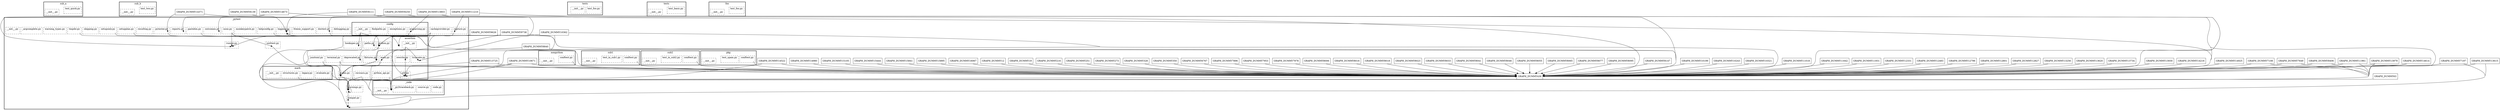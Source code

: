 strict digraph {
compound = true;
concentrate=true;
node [shape=box];

subgraph cluster264 {
style=bold;label="sub_a";
GRAPH_DUMMY264 [shape=point, style=invis];
subgraph cluster261 {
style=dashed;label="test_quick.py";
GRAPH_DUMMY261 [shape=point, style=invis];
}
265 [style=dashed,label="__init__.py"];
}
subgraph cluster271 {
style=bold;label="sub_b";
GRAPH_DUMMY271 [shape=point, style=invis];
subgraph cluster266 {
style=dashed;label="test_two.py";
GRAPH_DUMMY266 [shape=point, style=invis];
}
272 [style=dashed,label="__init__.py"];
}
subgraph cluster326 {
style=bold;label="nonpython";
GRAPH_DUMMY326 [shape=point, style=invis];
subgraph cluster301 {
style=dashed;label="conftest.py";
GRAPH_DUMMY301 [shape=point, style=invis];
}
327 [style=dashed,label="__init__.py"];
}
subgraph cluster6763 {
style=bold;label="_pytest";
GRAPH_DUMMY6763 [shape=point, style=invis];
subgraph cluster906 {
style=bold;label="assertion";
GRAPH_DUMMY906 [shape=point, style=invis];
subgraph cluster440 {
style=dashed;label="rewrite.py";
GRAPH_DUMMY440 [shape=point, style=invis];
}
subgraph cluster786 {
style=dashed;label="truncate.py";
GRAPH_DUMMY786 [shape=point, style=invis];
}
subgraph cluster815 {
style=dashed;label="util.py";
GRAPH_DUMMY815 [shape=point, style=invis];
}
subgraph cluster907 {
style=dashed;label="__init__.py";
GRAPH_DUMMY907 [shape=point, style=invis];
}
}
subgraph cluster1649 {
style=bold;label="config";
GRAPH_DUMMY1649 [shape=point, style=invis];
subgraph cluster1451 {
style=dashed;label="argparsing.py";
GRAPH_DUMMY1451 [shape=point, style=invis];
}
subgraph cluster1606 {
style=dashed;label="exceptions.py";
GRAPH_DUMMY1606 [shape=point, style=invis];
}
subgraph cluster1611 {
style=dashed;label="findpaths.py";
GRAPH_DUMMY1611 [shape=point, style=invis];
}
subgraph cluster1650 {
style=dashed;label="__init__.py";
GRAPH_DUMMY1650 [shape=point, style=invis];
}
}
subgraph cluster3669 {
style=bold;label="mark";
GRAPH_DUMMY3669 [shape=point, style=invis];
subgraph cluster3424 {
style=dashed;label="evaluate.py";
GRAPH_DUMMY3424 [shape=point, style=invis];
}
subgraph cluster3469 {
style=dashed;label="legacy.py";
GRAPH_DUMMY3469 [shape=point, style=invis];
}
subgraph cluster3500 {
style=dashed;label="structures.py";
GRAPH_DUMMY3500 [shape=point, style=invis];
}
subgraph cluster3670 {
style=dashed;label="__init__.py";
GRAPH_DUMMY3670 [shape=point, style=invis];
}
}
subgraph cluster6761 {
style=bold;label="_code";
GRAPH_DUMMY6761 [shape=point, style=invis];
subgraph cluster6191 {
style=dashed;label="code.py";
GRAPH_DUMMY6191 [shape=point, style=invis];
}
subgraph cluster6616 {
style=dashed;label="source.py";
GRAPH_DUMMY6616 [shape=point, style=invis];
}
subgraph cluster6744 {
style=dashed;label="_py2traceback.py";
GRAPH_DUMMY6744 [shape=point, style=invis];
}
6762 [style=dashed,label="__init__.py"];
}
subgraph cluster946 {
style=dashed;label="cacheprovider.py";
GRAPH_DUMMY946 [shape=point, style=invis];
}
subgraph cluster1066 {
style=dashed;label="capture.py";
GRAPH_DUMMY1066 [shape=point, style=invis];
}
subgraph cluster1357 {
style=dashed;label="compat.py";
GRAPH_DUMMY1357 [shape=point, style=invis];
}
subgraph cluster1970 {
style=dashed;label="debugging.py";
GRAPH_DUMMY1970 [shape=point, style=invis];
}
subgraph cluster2036 {
style=dashed;label="deprecated.py";
GRAPH_DUMMY2036 [shape=point, style=invis];
}
subgraph cluster2052 {
style=dashed;label="doctest.py";
GRAPH_DUMMY2052 [shape=point, style=invis];
}
subgraph cluster2189 {
style=dashed;label="fixtures.py";
GRAPH_DUMMY2189 [shape=point, style=invis];
}
subgraph cluster2690 {
style=dashed;label="freeze_support.py";
GRAPH_DUMMY2690 [shape=point, style=invis];
}
subgraph cluster2697 {
style=dashed;label="helpconfig.py";
GRAPH_DUMMY2697 [shape=point, style=invis];
}
subgraph cluster2748 {
style=dashed;label="hookspec.py";
GRAPH_DUMMY2748 [shape=point, style=invis];
}
subgraph cluster2892 {
style=dashed;label="junitxml.py";
GRAPH_DUMMY2892 [shape=point, style=invis];
}
subgraph cluster3090 {
style=dashed;label="logging.py";
GRAPH_DUMMY3090 [shape=point, style=invis];
}
subgraph cluster3251 {
style=dashed;label="main.py";
GRAPH_DUMMY3251 [shape=point, style=invis];
}
subgraph cluster3709 {
style=dashed;label="monkeypatch.py";
GRAPH_DUMMY3709 [shape=point, style=invis];
}
subgraph cluster3787 {
style=dashed;label="nodes.py";
GRAPH_DUMMY3787 [shape=point, style=invis];
}
subgraph cluster3969 {
style=dashed;label="nose.py";
GRAPH_DUMMY3969 [shape=point, style=invis];
}
subgraph cluster3991 {
style=dashed;label="outcomes.py";
GRAPH_DUMMY3991 [shape=point, style=invis];
}
subgraph cluster4045 {
style=dashed;label="pastebin.py";
GRAPH_DUMMY4045 [shape=point, style=invis];
}
subgraph cluster4074 {
style=dashed;label="paths.py";
GRAPH_DUMMY4074 [shape=point, style=invis];
}
subgraph cluster4078 {
style=dashed;label="pytester.py";
GRAPH_DUMMY4078 [shape=point, style=invis];
}
subgraph cluster4565 {
style=dashed;label="python.py";
GRAPH_DUMMY4565 [shape=point, style=invis];
}
subgraph cluster5048 {
style=dashed;label="python_api.py";
GRAPH_DUMMY5048 [shape=point, style=invis];
}
subgraph cluster5195 {
style=dashed;label="recwarn.py";
GRAPH_DUMMY5195 [shape=point, style=invis];
}
subgraph cluster5275 {
style=dashed;label="reports.py";
GRAPH_DUMMY5275 [shape=point, style=invis];
}
subgraph cluster5365 {
style=dashed;label="resultlog.py";
GRAPH_DUMMY5365 [shape=point, style=invis];
}
subgraph cluster5419 {
style=dashed;label="runner.py";
GRAPH_DUMMY5419 [shape=point, style=invis];
}
subgraph cluster5559 {
style=dashed;label="setuponly.py";
GRAPH_DUMMY5559 [shape=point, style=invis];
}
subgraph cluster5581 {
style=dashed;label="setupplan.py";
GRAPH_DUMMY5581 [shape=point, style=invis];
}
subgraph cluster5590 {
style=dashed;label="skipping.py";
GRAPH_DUMMY5590 [shape=point, style=invis];
}
subgraph cluster5675 {
style=dashed;label="terminal.py";
GRAPH_DUMMY5675 [shape=point, style=invis];
}
subgraph cluster5987 {
style=dashed;label="tmpdir.py";
GRAPH_DUMMY5987 [shape=point, style=invis];
}
subgraph cluster6026 {
style=dashed;label="unittest.py";
GRAPH_DUMMY6026 [shape=point, style=invis];
}
subgraph cluster6120 {
style=dashed;label="warnings.py";
GRAPH_DUMMY6120 [shape=point, style=invis];
}
subgraph cluster6160 {
style=dashed;label="warning_types.py";
GRAPH_DUMMY6160 [shape=point, style=invis];
}
subgraph cluster6173 {
style=dashed;label="_argcomplete.py";
GRAPH_DUMMY6173 [shape=point, style=invis];
}
subgraph cluster6764 {
style=dashed;label="__init__.py";
GRAPH_DUMMY6764 [shape=point, style=invis];
}
}
subgraph cluster7960 {
style=bold;label="tests";
GRAPH_DUMMY7960 [shape=point, style=invis];
subgraph cluster7958 {
style=dashed;label="test_foo.py";
GRAPH_DUMMY7958 [shape=point, style=invis];
}
subgraph cluster7961 {
style=dashed;label="__init__.py";
GRAPH_DUMMY7961 [shape=point, style=invis];
}
}
subgraph cluster7968 {
style=bold;label="tests";
GRAPH_DUMMY7968 [shape=point, style=invis];
subgraph cluster7966 {
style=dashed;label="test_basic.py";
GRAPH_DUMMY7966 [shape=point, style=invis];
}
7969 [style=dashed,label="__init__.py"];
}
subgraph cluster7988 {
style=bold;label="foo";
GRAPH_DUMMY7988 [shape=point, style=invis];
subgraph cluster7986 {
style=dashed;label="test_foo.py";
GRAPH_DUMMY7986 [shape=point, style=invis];
}
7989 [style=dashed,label="__init__.py"];
}
subgraph cluster7996 {
style=bold;label="sub1";
GRAPH_DUMMY7996 [shape=point, style=invis];
subgraph cluster7990 {
style=dashed;label="conftest.py";
GRAPH_DUMMY7990 [shape=point, style=invis];
}
subgraph cluster7993 {
style=dashed;label="test_in_sub1.py";
GRAPH_DUMMY7993 [shape=point, style=invis];
}
7997 [style=dashed,label="__init__.py"];
}
subgraph cluster8004 {
style=bold;label="sub2";
GRAPH_DUMMY8004 [shape=point, style=invis];
subgraph cluster7998 {
style=dashed;label="conftest.py";
GRAPH_DUMMY7998 [shape=point, style=invis];
}
subgraph cluster8001 {
style=dashed;label="test_in_sub2.py";
GRAPH_DUMMY8001 [shape=point, style=invis];
}
8005 [style=dashed,label="__init__.py"];
}
subgraph cluster8014 {
style=bold;label="pkg";
GRAPH_DUMMY8014 [shape=point, style=invis];
subgraph cluster8008 {
style=dashed;label="conftest.py";
GRAPH_DUMMY8008 [shape=point, style=invis];
}
subgraph cluster8011 {
style=dashed;label="test_spam.py";
GRAPH_DUMMY8011 [shape=point, style=invis];
}
8015 [style=dashed,label="__init__.py"];
}
GRAPH_DUMMY12 -> GRAPH_DUMMY436;
GRAPH_DUMMY19 -> GRAPH_DUMMY436;
GRAPH_DUMMY63 -> GRAPH_DUMMY6761;
GRAPH_DUMMY216 -> GRAPH_DUMMY436;
GRAPH_DUMMY251 -> GRAPH_DUMMY436;
GRAPH_DUMMY273 -> GRAPH_DUMMY436;
GRAPH_DUMMY301 -> GRAPH_DUMMY436;
GRAPH_DUMMY328 -> GRAPH_DUMMY436;
GRAPH_DUMMY350 -> GRAPH_DUMMY436;
GRAPH_DUMMY440 -> GRAPH_DUMMY815;
GRAPH_DUMMY815 -> GRAPH_DUMMY6761;
GRAPH_DUMMY907 -> GRAPH_DUMMY815;
GRAPH_DUMMY907 -> GRAPH_DUMMY440;
GRAPH_DUMMY907 -> GRAPH_DUMMY786;
GRAPH_DUMMY946 -> GRAPH_DUMMY436;
GRAPH_DUMMY946 -> GRAPH_DUMMY4074;
GRAPH_DUMMY1066 -> GRAPH_DUMMY436;
GRAPH_DUMMY1357 -> GRAPH_DUMMY6763;
GRAPH_DUMMY1451 -> GRAPH_DUMMY6120;
GRAPH_DUMMY1650 -> GRAPH_DUMMY6120;
GRAPH_DUMMY1650 -> GRAPH_DUMMY6761;
GRAPH_DUMMY1650 -> GRAPH_DUMMY2748;
GRAPH_DUMMY1650 -> GRAPH_DUMMY906;
GRAPH_DUMMY2052 -> GRAPH_DUMMY436;
GRAPH_DUMMY2189 -> GRAPH_DUMMY6120;
GRAPH_DUMMY2189 -> GRAPH_DUMMY6763;
GRAPH_DUMMY2189 -> GRAPH_DUMMY3787;
GRAPH_DUMMY2697 -> GRAPH_DUMMY436;
GRAPH_DUMMY2892 -> GRAPH_DUMMY436;
GRAPH_DUMMY2892 -> GRAPH_DUMMY3787;
GRAPH_DUMMY3090 -> GRAPH_DUMMY3090;
GRAPH_DUMMY3090 -> GRAPH_DUMMY436;
GRAPH_DUMMY3251 -> GRAPH_DUMMY6763;
GRAPH_DUMMY3251 -> GRAPH_DUMMY3787;
GRAPH_DUMMY3251 -> GRAPH_DUMMY6761;
GRAPH_DUMMY3500 -> GRAPH_DUMMY6120;
GRAPH_DUMMY3787 -> GRAPH_DUMMY6120;
GRAPH_DUMMY3787 -> GRAPH_DUMMY6763;
GRAPH_DUMMY3787 -> GRAPH_DUMMY6761;
GRAPH_DUMMY3969 -> GRAPH_DUMMY6026;
GRAPH_DUMMY3969 -> GRAPH_DUMMY5419;
GRAPH_DUMMY3969 -> GRAPH_DUMMY4565;
GRAPH_DUMMY4045 -> GRAPH_DUMMY436;
GRAPH_DUMMY4078 -> GRAPH_DUMMY436;
GRAPH_DUMMY4565 -> GRAPH_DUMMY6120;
GRAPH_DUMMY4565 -> GRAPH_DUMMY6763;
GRAPH_DUMMY4565 -> GRAPH_DUMMY2189;
GRAPH_DUMMY4565 -> GRAPH_DUMMY3787;
GRAPH_DUMMY4565 -> GRAPH_DUMMY2036;
GRAPH_DUMMY5048 -> GRAPH_DUMMY6761;
GRAPH_DUMMY5195 -> GRAPH_DUMMY6761;
GRAPH_DUMMY5195 -> GRAPH_DUMMY6120;
GRAPH_DUMMY5559 -> GRAPH_DUMMY436;
GRAPH_DUMMY5581 -> GRAPH_DUMMY436;
GRAPH_DUMMY5675 -> GRAPH_DUMMY436;
GRAPH_DUMMY5675 -> GRAPH_DUMMY3787;
GRAPH_DUMMY5987 -> GRAPH_DUMMY436;
GRAPH_DUMMY6026 -> GRAPH_DUMMY6761;
GRAPH_DUMMY6120 -> GRAPH_DUMMY6120;
GRAPH_DUMMY6120 -> GRAPH_DUMMY436;
GRAPH_DUMMY6120 -> GRAPH_DUMMY1357;
GRAPH_DUMMY6767 -> GRAPH_DUMMY436;
GRAPH_DUMMY7108 -> GRAPH_DUMMY6761;
GRAPH_DUMMY7108 -> GRAPH_DUMMY436;
GRAPH_DUMMY7197 -> GRAPH_DUMMY6763;
GRAPH_DUMMY7197 -> GRAPH_DUMMY436;
GRAPH_DUMMY7649 -> GRAPH_DUMMY6761;
GRAPH_DUMMY7649 -> GRAPH_DUMMY436;
GRAPH_DUMMY7896 -> GRAPH_DUMMY436;
GRAPH_DUMMY7953 -> GRAPH_DUMMY436;
GRAPH_DUMMY7978 -> GRAPH_DUMMY436;
GRAPH_DUMMY7990 -> GRAPH_DUMMY436;
GRAPH_DUMMY7998 -> GRAPH_DUMMY436;
GRAPH_DUMMY8006 -> GRAPH_DUMMY436;
GRAPH_DUMMY8008 -> GRAPH_DUMMY436;
GRAPH_DUMMY8016 -> GRAPH_DUMMY436;
GRAPH_DUMMY8018 -> GRAPH_DUMMY436;
GRAPH_DUMMY8023 -> GRAPH_DUMMY436;
GRAPH_DUMMY8033 -> GRAPH_DUMMY436;
GRAPH_DUMMY8041 -> GRAPH_DUMMY436;
GRAPH_DUMMY8046 -> GRAPH_DUMMY436;
GRAPH_DUMMY8055 -> GRAPH_DUMMY436;
GRAPH_DUMMY8065 -> GRAPH_DUMMY436;
GRAPH_DUMMY8077 -> GRAPH_DUMMY436;
GRAPH_DUMMY8095 -> GRAPH_DUMMY436;
GRAPH_DUMMY8111 -> GRAPH_DUMMY3090;
GRAPH_DUMMY8111 -> GRAPH_DUMMY436;
GRAPH_DUMMY8139 -> GRAPH_DUMMY3090;
GRAPH_DUMMY8147 -> GRAPH_DUMMY436;
GRAPH_DUMMY8250 -> GRAPH_DUMMY436;
GRAPH_DUMMY8250 -> GRAPH_DUMMY2052;
GRAPH_DUMMY8406 -> GRAPH_DUMMY6761;
GRAPH_DUMMY8406 -> GRAPH_DUMMY436;
GRAPH_DUMMY8840 -> GRAPH_DUMMY436;
GRAPH_DUMMY8840 -> GRAPH_DUMMY2189;
GRAPH_DUMMY9626 -> GRAPH_DUMMY436;
GRAPH_DUMMY9626 -> GRAPH_DUMMY4565;
GRAPH_DUMMY9626 -> GRAPH_DUMMY5419;
GRAPH_DUMMY9738 -> GRAPH_DUMMY436;
GRAPH_DUMMY9738 -> GRAPH_DUMMY4565;
GRAPH_DUMMY9738 -> GRAPH_DUMMY2189;
GRAPH_DUMMY10199 -> GRAPH_DUMMY436;
GRAPH_DUMMY10243 -> GRAPH_DUMMY436;
GRAPH_DUMMY10321 -> GRAPH_DUMMY436;
GRAPH_DUMMY10362 -> GRAPH_DUMMY906;
GRAPH_DUMMY10362 -> GRAPH_DUMMY436;
GRAPH_DUMMY10362 -> GRAPH_DUMMY815;
GRAPH_DUMMY10362 -> GRAPH_DUMMY786;
GRAPH_DUMMY10671 -> GRAPH_DUMMY436;
GRAPH_DUMMY10671 -> GRAPH_DUMMY6761;
GRAPH_DUMMY10671 -> GRAPH_DUMMY815;
GRAPH_DUMMY11018 -> GRAPH_DUMMY436;
GRAPH_DUMMY11210 -> GRAPH_DUMMY436;
GRAPH_DUMMY11210 -> GRAPH_DUMMY1066;
GRAPH_DUMMY11642 -> GRAPH_DUMMY436;
GRAPH_DUMMY11931 -> GRAPH_DUMMY436;
GRAPH_DUMMY11961 -> GRAPH_DUMMY436;
GRAPH_DUMMY11961 -> GRAPH_DUMMY6761;
GRAPH_DUMMY12331 -> GRAPH_DUMMY436;
GRAPH_DUMMY12483 -> GRAPH_DUMMY436;
GRAPH_DUMMY12796 -> GRAPH_DUMMY436;
GRAPH_DUMMY12801 -> GRAPH_DUMMY436;
GRAPH_DUMMY12827 -> GRAPH_DUMMY436;
GRAPH_DUMMY13256 -> GRAPH_DUMMY436;
GRAPH_DUMMY13615 -> GRAPH_DUMMY436;
GRAPH_DUMMY13615 -> GRAPH_DUMMY6763;
GRAPH_DUMMY13620 -> GRAPH_DUMMY436;
GRAPH_DUMMY13725 -> GRAPH_DUMMY436;
GRAPH_DUMMY13725 -> GRAPH_DUMMY3787;
GRAPH_DUMMY13734 -> GRAPH_DUMMY436;
GRAPH_DUMMY13803 -> GRAPH_DUMMY436;
GRAPH_DUMMY13803 -> GRAPH_DUMMY1451;
GRAPH_DUMMY13930 -> GRAPH_DUMMY436;
GRAPH_DUMMY13979 -> GRAPH_DUMMY6761;
GRAPH_DUMMY13979 -> GRAPH_DUMMY436;
GRAPH_DUMMY14216 -> GRAPH_DUMMY436;
GRAPH_DUMMY14371 -> GRAPH_DUMMY436;
GRAPH_DUMMY14371 -> GRAPH_DUMMY4078;
GRAPH_DUMMY14522 -> GRAPH_DUMMY6120;
GRAPH_DUMMY14522 -> GRAPH_DUMMY436;
GRAPH_DUMMY14614 -> GRAPH_DUMMY6761;
GRAPH_DUMMY14614 -> GRAPH_DUMMY436;
GRAPH_DUMMY14673 -> GRAPH_DUMMY6761;
GRAPH_DUMMY14673 -> GRAPH_DUMMY436;
GRAPH_DUMMY14673 -> GRAPH_DUMMY5419;
GRAPH_DUMMY14673 -> GRAPH_DUMMY3251;
GRAPH_DUMMY14673 -> GRAPH_DUMMY3991;
GRAPH_DUMMY14673 -> GRAPH_DUMMY5275;
GRAPH_DUMMY14925 -> GRAPH_DUMMY436;
GRAPH_DUMMY14980 -> GRAPH_DUMMY436;
GRAPH_DUMMY15105 -> GRAPH_DUMMY436;
GRAPH_DUMMY15444 -> GRAPH_DUMMY436;
GRAPH_DUMMY15841 -> GRAPH_DUMMY436;
GRAPH_DUMMY15895 -> GRAPH_DUMMY436;
GRAPH_DUMMY16067 -> GRAPH_DUMMY436;

}
